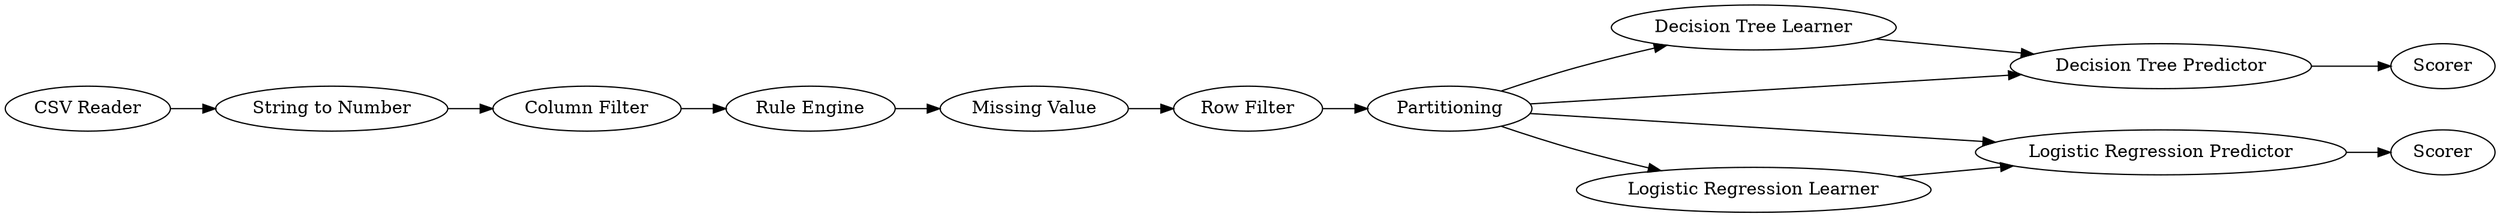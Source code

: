 digraph {
	1 [label="CSV Reader"]
	2 [label="String to Number"]
	3 [label="Column Filter"]
	4 [label="Rule Engine"]
	5 [label="Missing Value"]
	6 [label="Row Filter"]
	7 [label=Partitioning]
	8 [label="Decision Tree Learner"]
	9 [label="Decision Tree Predictor"]
	10 [label=Scorer]
	14 [label="Logistic Regression Predictor"]
	15 [label="Logistic Regression Learner"]
	16 [label=Scorer]
	1 -> 2
	2 -> 3
	3 -> 4
	4 -> 5
	5 -> 6
	6 -> 7
	7 -> 15
	7 -> 14
	7 -> 9
	7 -> 8
	8 -> 9
	9 -> 10
	14 -> 16
	15 -> 14
	rankdir=LR
}
